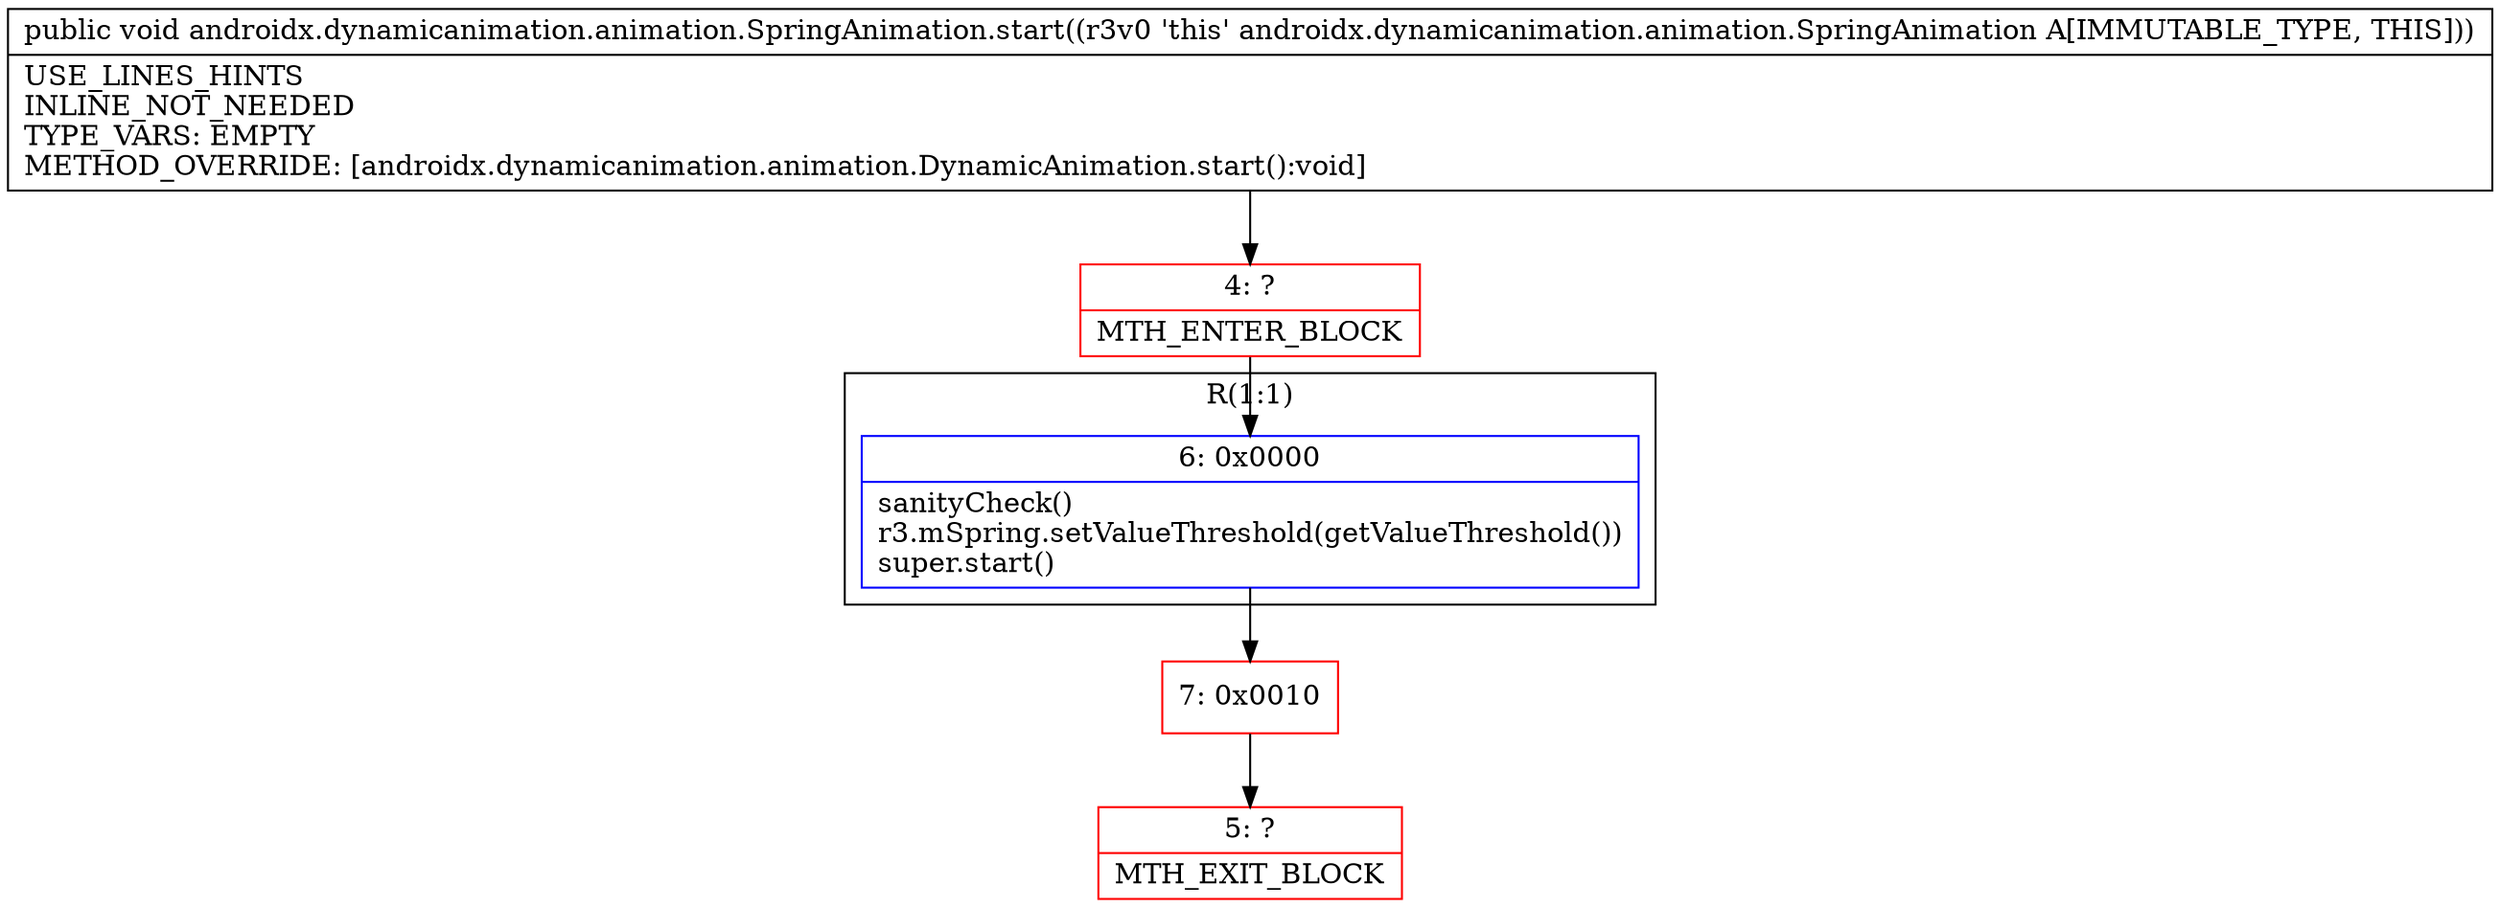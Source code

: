 digraph "CFG forandroidx.dynamicanimation.animation.SpringAnimation.start()V" {
subgraph cluster_Region_450118396 {
label = "R(1:1)";
node [shape=record,color=blue];
Node_6 [shape=record,label="{6\:\ 0x0000|sanityCheck()\lr3.mSpring.setValueThreshold(getValueThreshold())\lsuper.start()\l}"];
}
Node_4 [shape=record,color=red,label="{4\:\ ?|MTH_ENTER_BLOCK\l}"];
Node_7 [shape=record,color=red,label="{7\:\ 0x0010}"];
Node_5 [shape=record,color=red,label="{5\:\ ?|MTH_EXIT_BLOCK\l}"];
MethodNode[shape=record,label="{public void androidx.dynamicanimation.animation.SpringAnimation.start((r3v0 'this' androidx.dynamicanimation.animation.SpringAnimation A[IMMUTABLE_TYPE, THIS]))  | USE_LINES_HINTS\lINLINE_NOT_NEEDED\lTYPE_VARS: EMPTY\lMETHOD_OVERRIDE: [androidx.dynamicanimation.animation.DynamicAnimation.start():void]\l}"];
MethodNode -> Node_4;Node_6 -> Node_7;
Node_4 -> Node_6;
Node_7 -> Node_5;
}


